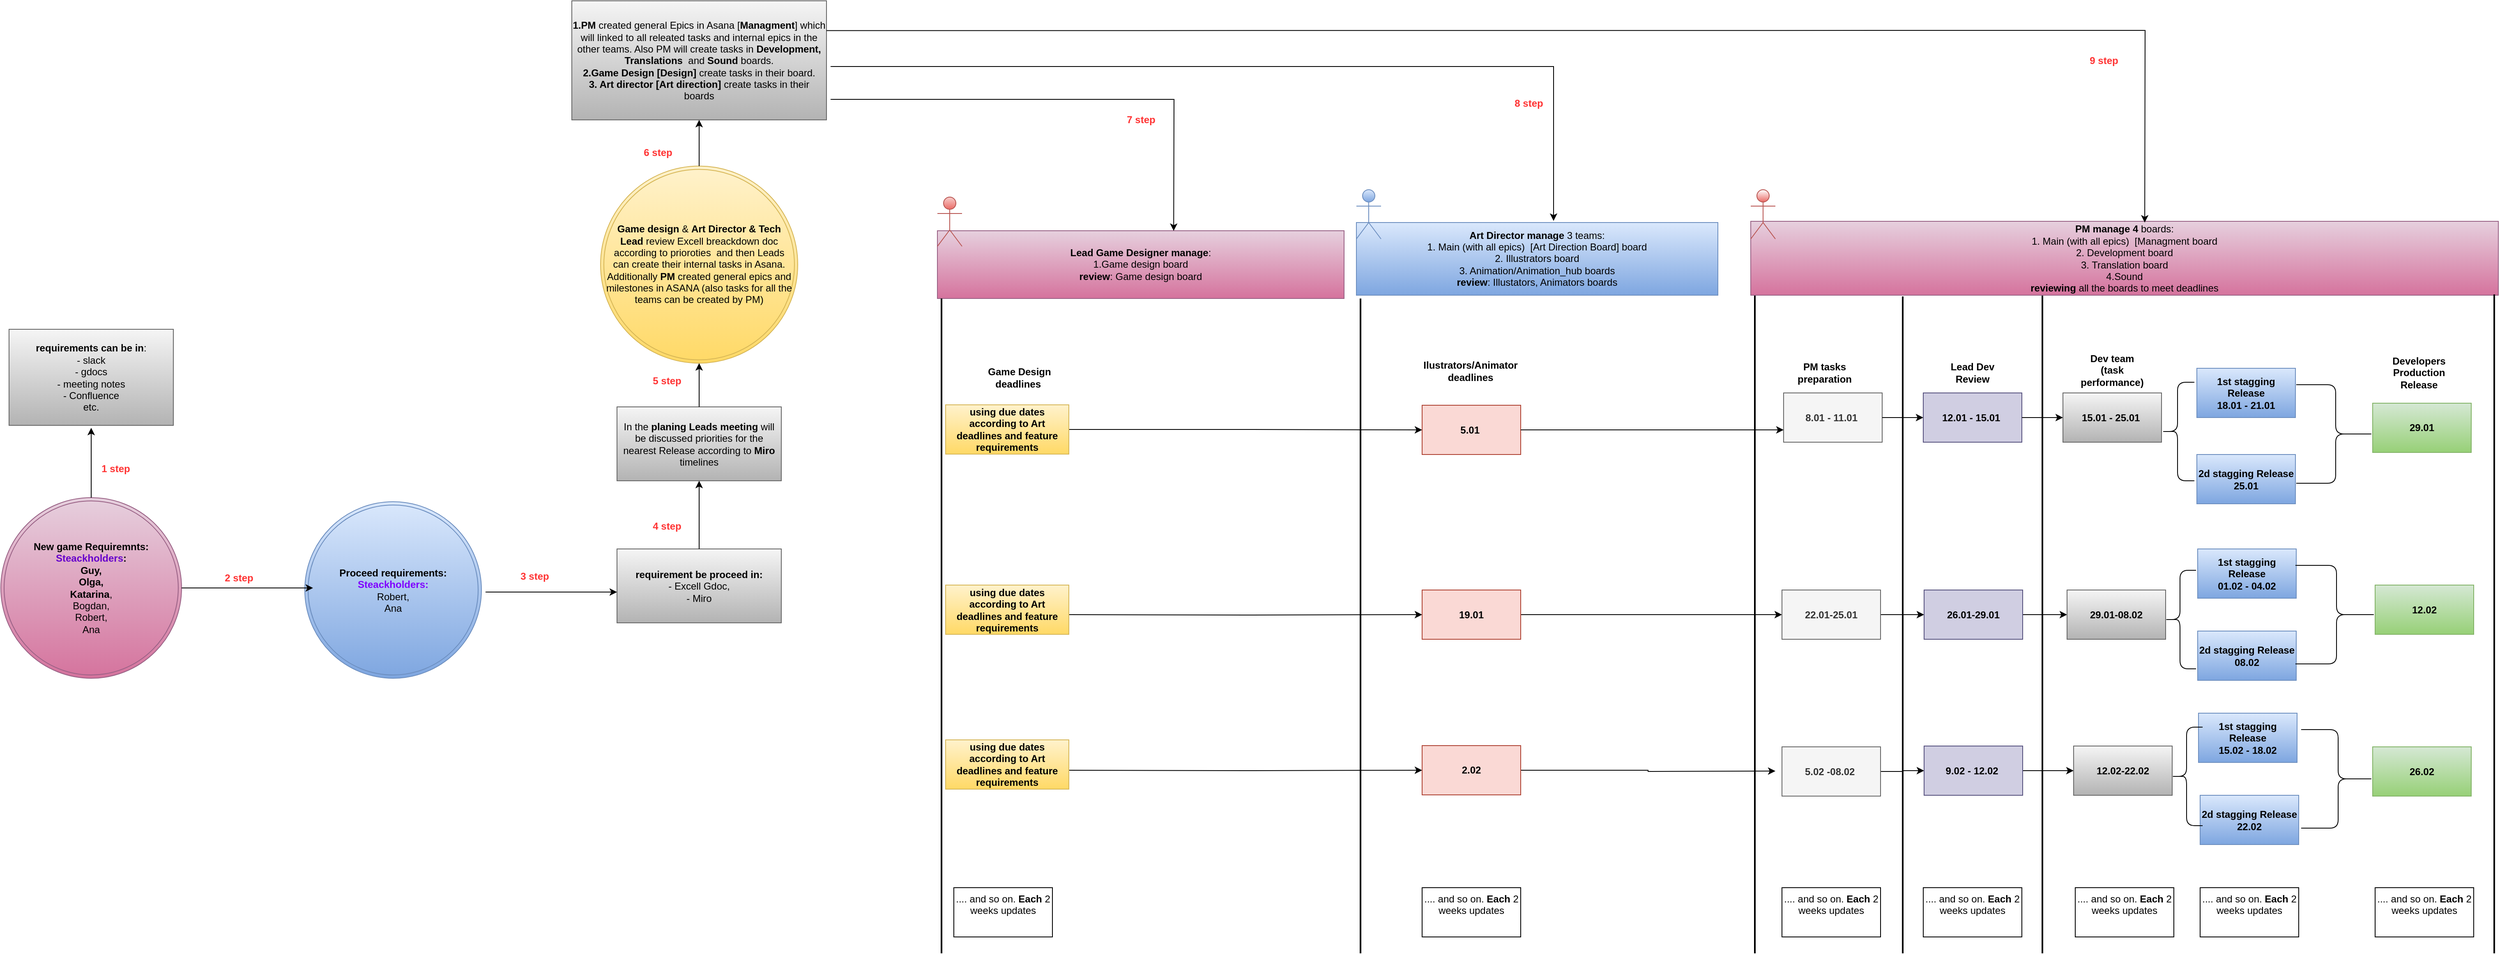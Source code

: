 <mxfile version="22.1.17" type="github">
  <diagram name="Page-1" id="NS8pDAE-hcMTIMihtxfz">
    <mxGraphModel dx="2131" dy="1613" grid="1" gridSize="10" guides="1" tooltips="1" connect="1" arrows="1" fold="1" page="1" pageScale="1" pageWidth="850" pageHeight="1100" math="0" shadow="0">
      <root>
        <mxCell id="0" />
        <mxCell id="1" parent="0" />
        <mxCell id="FQVQUkdtEuEJuuCxDMSS-1" value="5.01&amp;nbsp;" style="rounded=0;whiteSpace=wrap;html=1;fillColor=#fad9d5;strokeColor=#ae4132;fontStyle=1" parent="1" vertex="1">
          <mxGeometry x="920" y="-107.5" width="120" height="60" as="geometry" />
        </mxCell>
        <mxCell id="FQVQUkdtEuEJuuCxDMSS-2" value="29.01" style="rounded=0;whiteSpace=wrap;html=1;fillColor=#d5e8d4;strokeColor=#82b366;fontStyle=1;gradientColor=#97d077;" parent="1" vertex="1">
          <mxGeometry x="2077" y="-110" width="120" height="60" as="geometry" />
        </mxCell>
        <mxCell id="FQVQUkdtEuEJuuCxDMSS-3" value="&lt;b&gt;Ilustrators/Animator deadlines&lt;/b&gt;" style="text;html=1;strokeColor=none;fillColor=none;align=center;verticalAlign=middle;whiteSpace=wrap;rounded=0;" parent="1" vertex="1">
          <mxGeometry x="949" y="-164.5" width="60" height="30" as="geometry" />
        </mxCell>
        <mxCell id="FQVQUkdtEuEJuuCxDMSS-4" value="&lt;b&gt;Developers Production Release&lt;/b&gt;" style="text;html=1;strokeColor=none;fillColor=none;align=center;verticalAlign=middle;whiteSpace=wrap;rounded=0;" parent="1" vertex="1">
          <mxGeometry x="2081" y="-162.5" width="105" height="30" as="geometry" />
        </mxCell>
        <mxCell id="FQVQUkdtEuEJuuCxDMSS-47" value="" style="edgeStyle=orthogonalEdgeStyle;rounded=0;orthogonalLoop=1;jettySize=auto;html=1;" parent="1" source="FQVQUkdtEuEJuuCxDMSS-5" target="FQVQUkdtEuEJuuCxDMSS-21" edge="1">
          <mxGeometry relative="1" as="geometry" />
        </mxCell>
        <mxCell id="FQVQUkdtEuEJuuCxDMSS-5" value="19.01" style="rounded=0;whiteSpace=wrap;html=1;fillColor=#fad9d5;strokeColor=#ae4132;fontStyle=1" parent="1" vertex="1">
          <mxGeometry x="920" y="117.5" width="120" height="60" as="geometry" />
        </mxCell>
        <mxCell id="FQVQUkdtEuEJuuCxDMSS-6" value="12.02" style="rounded=0;whiteSpace=wrap;html=1;fillColor=#d5e8d4;strokeColor=#82b366;fontStyle=1;gradientColor=#97d077;" parent="1" vertex="1">
          <mxGeometry x="2080" y="111.5" width="120" height="60" as="geometry" />
        </mxCell>
        <mxCell id="FQVQUkdtEuEJuuCxDMSS-50" value="" style="edgeStyle=orthogonalEdgeStyle;rounded=0;orthogonalLoop=1;jettySize=auto;html=1;" parent="1" source="FQVQUkdtEuEJuuCxDMSS-7" edge="1">
          <mxGeometry relative="1" as="geometry">
            <mxPoint x="1350" y="338" as="targetPoint" />
          </mxGeometry>
        </mxCell>
        <mxCell id="FQVQUkdtEuEJuuCxDMSS-7" value="2.02" style="rounded=0;whiteSpace=wrap;html=1;fillColor=#fad9d5;strokeColor=#ae4132;fontStyle=1" parent="1" vertex="1">
          <mxGeometry x="920" y="307" width="120" height="60" as="geometry" />
        </mxCell>
        <mxCell id="FQVQUkdtEuEJuuCxDMSS-8" value="26.02" style="rounded=0;whiteSpace=wrap;html=1;fillColor=#d5e8d4;strokeColor=#82b366;fontStyle=1;gradientColor=#97d077;" parent="1" vertex="1">
          <mxGeometry x="2077" y="308.5" width="120" height="60" as="geometry" />
        </mxCell>
        <mxCell id="FQVQUkdtEuEJuuCxDMSS-10" value="&lt;b&gt;PM tasks preparation&lt;/b&gt;" style="text;html=1;strokeColor=none;fillColor=none;align=center;verticalAlign=middle;whiteSpace=wrap;rounded=0;" parent="1" vertex="1">
          <mxGeometry x="1380" y="-162.5" width="60" height="30" as="geometry" />
        </mxCell>
        <mxCell id="FQVQUkdtEuEJuuCxDMSS-11" value="8.01 - 11.01&amp;nbsp;" style="rounded=0;whiteSpace=wrap;html=1;fillColor=#f5f5f5;fontColor=#333333;strokeColor=#666666;fontStyle=1" parent="1" vertex="1">
          <mxGeometry x="1360" y="-122.5" width="120" height="60" as="geometry" />
        </mxCell>
        <mxCell id="FQVQUkdtEuEJuuCxDMSS-12" value="12.01 - 15.01&amp;nbsp;" style="rounded=0;whiteSpace=wrap;html=1;fillColor=#d0cee2;strokeColor=#56517e;fontStyle=1" parent="1" vertex="1">
          <mxGeometry x="1530" y="-122.5" width="120" height="60" as="geometry" />
        </mxCell>
        <mxCell id="FQVQUkdtEuEJuuCxDMSS-13" value="15.01 - 25.01&amp;nbsp;" style="rounded=0;whiteSpace=wrap;html=1;fillColor=#f5f5f5;gradientColor=#b3b3b3;strokeColor=#666666;fontStyle=1" parent="1" vertex="1">
          <mxGeometry x="1700" y="-122.5" width="120" height="60" as="geometry" />
        </mxCell>
        <mxCell id="FQVQUkdtEuEJuuCxDMSS-14" value="&lt;b&gt;Lead Dev Review&lt;/b&gt;" style="text;html=1;strokeColor=none;fillColor=none;align=center;verticalAlign=middle;whiteSpace=wrap;rounded=0;" parent="1" vertex="1">
          <mxGeometry x="1560" y="-162.5" width="60" height="30" as="geometry" />
        </mxCell>
        <mxCell id="FQVQUkdtEuEJuuCxDMSS-15" value="&lt;b&gt;Dev team (task performance)&lt;/b&gt;" style="text;html=1;strokeColor=none;fillColor=none;align=center;verticalAlign=middle;whiteSpace=wrap;rounded=0;" parent="1" vertex="1">
          <mxGeometry x="1730" y="-165.5" width="60" height="30" as="geometry" />
        </mxCell>
        <mxCell id="FQVQUkdtEuEJuuCxDMSS-16" value="1st stagging Release&lt;br&gt;18.01 - 21.01" style="rounded=0;whiteSpace=wrap;html=1;fillColor=#dae8fc;gradientColor=#7ea6e0;strokeColor=#6c8ebf;fontStyle=1" parent="1" vertex="1">
          <mxGeometry x="1863" y="-152.5" width="120" height="60" as="geometry" />
        </mxCell>
        <mxCell id="FQVQUkdtEuEJuuCxDMSS-17" value="2d stagging Release&lt;br&gt;25.01" style="rounded=0;whiteSpace=wrap;html=1;fillColor=#dae8fc;gradientColor=#7ea6e0;strokeColor=#6c8ebf;fontStyle=1" parent="1" vertex="1">
          <mxGeometry x="1863" y="-47.5" width="120" height="60" as="geometry" />
        </mxCell>
        <mxCell id="FQVQUkdtEuEJuuCxDMSS-20" value="" style="shape=curlyBracket;whiteSpace=wrap;html=1;rounded=1;flipH=1;labelPosition=right;verticalLabelPosition=middle;align=left;verticalAlign=middle;" parent="1" vertex="1">
          <mxGeometry x="1984" y="-132.5" width="96" height="120" as="geometry" />
        </mxCell>
        <mxCell id="FQVQUkdtEuEJuuCxDMSS-48" value="" style="edgeStyle=orthogonalEdgeStyle;rounded=0;orthogonalLoop=1;jettySize=auto;html=1;" parent="1" source="FQVQUkdtEuEJuuCxDMSS-21" target="FQVQUkdtEuEJuuCxDMSS-30" edge="1">
          <mxGeometry relative="1" as="geometry" />
        </mxCell>
        <mxCell id="FQVQUkdtEuEJuuCxDMSS-21" value="22.01-25.01" style="rounded=0;whiteSpace=wrap;html=1;fillColor=#f5f5f5;fontColor=#333333;strokeColor=#666666;fontStyle=1" parent="1" vertex="1">
          <mxGeometry x="1358" y="117.5" width="120" height="60" as="geometry" />
        </mxCell>
        <mxCell id="FQVQUkdtEuEJuuCxDMSS-24" value="" style="endArrow=classic;html=1;rounded=0;exitX=1;exitY=0.5;exitDx=0;exitDy=0;entryX=0;entryY=0.5;entryDx=0;entryDy=0;" parent="1" source="FQVQUkdtEuEJuuCxDMSS-11" target="FQVQUkdtEuEJuuCxDMSS-12" edge="1">
          <mxGeometry width="50" height="50" relative="1" as="geometry">
            <mxPoint x="1490" y="87.5" as="sourcePoint" />
            <mxPoint x="1540" y="37.5" as="targetPoint" />
          </mxGeometry>
        </mxCell>
        <mxCell id="FQVQUkdtEuEJuuCxDMSS-25" value="" style="endArrow=classic;html=1;rounded=0;exitX=1;exitY=0.5;exitDx=0;exitDy=0;entryX=0;entryY=0.5;entryDx=0;entryDy=0;" parent="1" source="FQVQUkdtEuEJuuCxDMSS-12" target="FQVQUkdtEuEJuuCxDMSS-13" edge="1">
          <mxGeometry width="50" height="50" relative="1" as="geometry">
            <mxPoint x="1670" y="27.5" as="sourcePoint" />
            <mxPoint x="1720" y="-22.5" as="targetPoint" />
          </mxGeometry>
        </mxCell>
        <mxCell id="FQVQUkdtEuEJuuCxDMSS-26" value="&lt;b&gt;Game design&lt;/b&gt;&amp;nbsp;&amp;amp; &lt;b&gt;Art Director &amp;amp; Tech Lead&amp;nbsp;&lt;/b&gt;review Excell breackdown doc according to prioroties&amp;nbsp; and then Leads can create their internal tasks in Asana. Additionally&amp;nbsp;&lt;b&gt;PM &lt;/b&gt;created general epics and milestones in ASANA (also tasks for all the teams can be created by PM)" style="ellipse;shape=doubleEllipse;whiteSpace=wrap;html=1;aspect=fixed;fillColor=#fff2cc;strokeColor=#d6b656;gradientColor=#ffd966;" parent="1" vertex="1">
          <mxGeometry x="-80" y="-398.75" width="240" height="240" as="geometry" />
        </mxCell>
        <mxCell id="FQVQUkdtEuEJuuCxDMSS-49" value="" style="edgeStyle=orthogonalEdgeStyle;rounded=0;orthogonalLoop=1;jettySize=auto;html=1;" parent="1" source="FQVQUkdtEuEJuuCxDMSS-30" target="FQVQUkdtEuEJuuCxDMSS-31" edge="1">
          <mxGeometry relative="1" as="geometry" />
        </mxCell>
        <mxCell id="FQVQUkdtEuEJuuCxDMSS-30" value="26.01-29.01" style="rounded=0;whiteSpace=wrap;html=1;fillColor=#d0cee2;strokeColor=#56517e;fontStyle=1" parent="1" vertex="1">
          <mxGeometry x="1531" y="117.5" width="120" height="60" as="geometry" />
        </mxCell>
        <mxCell id="FQVQUkdtEuEJuuCxDMSS-31" value="29.01-08.02" style="rounded=0;whiteSpace=wrap;html=1;fillColor=#f5f5f5;gradientColor=#b3b3b3;strokeColor=#666666;fontStyle=1" parent="1" vertex="1">
          <mxGeometry x="1705" y="117.5" width="120" height="60" as="geometry" />
        </mxCell>
        <mxCell id="FQVQUkdtEuEJuuCxDMSS-32" value="1st stagging Release&lt;br&gt;01.02 - 04.02" style="rounded=0;whiteSpace=wrap;html=1;fillColor=#dae8fc;gradientColor=#7ea6e0;strokeColor=#6c8ebf;fontStyle=1" parent="1" vertex="1">
          <mxGeometry x="1864" y="67.5" width="120" height="60" as="geometry" />
        </mxCell>
        <mxCell id="FQVQUkdtEuEJuuCxDMSS-34" value="2d stagging Release&lt;br&gt;08.02" style="rounded=0;whiteSpace=wrap;html=1;fillColor=#dae8fc;gradientColor=#7ea6e0;strokeColor=#6c8ebf;fontStyle=1" parent="1" vertex="1">
          <mxGeometry x="1864" y="167.5" width="120" height="60" as="geometry" />
        </mxCell>
        <mxCell id="FQVQUkdtEuEJuuCxDMSS-51" value="" style="edgeStyle=orthogonalEdgeStyle;rounded=0;orthogonalLoop=1;jettySize=auto;html=1;" parent="1" source="FQVQUkdtEuEJuuCxDMSS-35" target="FQVQUkdtEuEJuuCxDMSS-36" edge="1">
          <mxGeometry relative="1" as="geometry" />
        </mxCell>
        <mxCell id="FQVQUkdtEuEJuuCxDMSS-35" value="5.02 -08.02&amp;nbsp;" style="rounded=0;whiteSpace=wrap;html=1;fillColor=#f5f5f5;fontColor=#333333;strokeColor=#666666;fontStyle=1" parent="1" vertex="1">
          <mxGeometry x="1358" y="308.5" width="120" height="60" as="geometry" />
        </mxCell>
        <mxCell id="FQVQUkdtEuEJuuCxDMSS-52" value="" style="edgeStyle=orthogonalEdgeStyle;rounded=0;orthogonalLoop=1;jettySize=auto;html=1;" parent="1" source="FQVQUkdtEuEJuuCxDMSS-36" target="FQVQUkdtEuEJuuCxDMSS-37" edge="1">
          <mxGeometry relative="1" as="geometry" />
        </mxCell>
        <mxCell id="FQVQUkdtEuEJuuCxDMSS-36" value="9.02 - 12.02&amp;nbsp;" style="rounded=0;whiteSpace=wrap;html=1;fillColor=#d0cee2;strokeColor=#56517e;fontStyle=1" parent="1" vertex="1">
          <mxGeometry x="1531" y="307.5" width="120" height="60" as="geometry" />
        </mxCell>
        <mxCell id="FQVQUkdtEuEJuuCxDMSS-37" value="12.02-22.02" style="rounded=0;whiteSpace=wrap;html=1;fillColor=#f5f5f5;gradientColor=#b3b3b3;strokeColor=#666666;fontStyle=1" parent="1" vertex="1">
          <mxGeometry x="1713" y="307.5" width="120" height="60" as="geometry" />
        </mxCell>
        <mxCell id="FQVQUkdtEuEJuuCxDMSS-38" value="1st stagging Release&lt;br&gt;15.02 - 18.02" style="rounded=0;whiteSpace=wrap;html=1;fontStyle=1;fillColor=#dae8fc;gradientColor=#7ea6e0;strokeColor=#6c8ebf;" parent="1" vertex="1">
          <mxGeometry x="1865" y="267.5" width="120" height="60" as="geometry" />
        </mxCell>
        <mxCell id="FQVQUkdtEuEJuuCxDMSS-40" value="2d stagging Release&lt;br&gt;22.02" style="rounded=0;whiteSpace=wrap;html=1;fontStyle=1;fillColor=#dae8fc;gradientColor=#7ea6e0;strokeColor=#6c8ebf;" parent="1" vertex="1">
          <mxGeometry x="1867" y="367.5" width="120" height="60" as="geometry" />
        </mxCell>
        <mxCell id="FQVQUkdtEuEJuuCxDMSS-41" value="" style="shape=curlyBracket;whiteSpace=wrap;html=1;rounded=1;flipH=1;labelPosition=right;verticalLabelPosition=middle;align=left;verticalAlign=middle;" parent="1" vertex="1">
          <mxGeometry x="1983" y="87.5" width="100" height="120" as="geometry" />
        </mxCell>
        <mxCell id="FQVQUkdtEuEJuuCxDMSS-42" value="" style="shape=curlyBracket;whiteSpace=wrap;html=1;rounded=1;flipH=1;labelPosition=right;verticalLabelPosition=middle;align=left;verticalAlign=middle;" parent="1" vertex="1">
          <mxGeometry x="1990" y="287.5" width="90" height="120" as="geometry" />
        </mxCell>
        <mxCell id="FQVQUkdtEuEJuuCxDMSS-53" value="" style="shape=curlyBracket;whiteSpace=wrap;html=1;rounded=1;labelPosition=left;verticalLabelPosition=middle;align=right;verticalAlign=middle;" parent="1" vertex="1">
          <mxGeometry x="1823" y="93.5" width="39" height="120" as="geometry" />
        </mxCell>
        <mxCell id="FQVQUkdtEuEJuuCxDMSS-55" value="" style="shape=curlyBracket;whiteSpace=wrap;html=1;rounded=1;labelPosition=left;verticalLabelPosition=middle;align=right;verticalAlign=middle;" parent="1" vertex="1">
          <mxGeometry x="1819" y="-135.5" width="41" height="120" as="geometry" />
        </mxCell>
        <mxCell id="FQVQUkdtEuEJuuCxDMSS-57" value="" style="line;strokeWidth=2;direction=south;html=1;" parent="1" vertex="1">
          <mxGeometry x="840" y="-237.5" width="10" height="797.5" as="geometry" />
        </mxCell>
        <mxCell id="FQVQUkdtEuEJuuCxDMSS-58" value="" style="line;strokeWidth=2;direction=south;html=1;" parent="1" vertex="1">
          <mxGeometry x="1320" y="-247.5" width="10" height="807.5" as="geometry" />
        </mxCell>
        <mxCell id="FQVQUkdtEuEJuuCxDMSS-59" value="" style="line;strokeWidth=2;direction=south;html=1;" parent="1" vertex="1">
          <mxGeometry x="1500" y="-240" width="10" height="800" as="geometry" />
        </mxCell>
        <mxCell id="FQVQUkdtEuEJuuCxDMSS-60" value="" style="line;strokeWidth=2;direction=south;html=1;" parent="1" vertex="1">
          <mxGeometry x="1670" y="-250" width="10" height="810" as="geometry" />
        </mxCell>
        <mxCell id="FQVQUkdtEuEJuuCxDMSS-61" value="" style="shape=curlyBracket;whiteSpace=wrap;html=1;rounded=1;labelPosition=left;verticalLabelPosition=middle;align=right;verticalAlign=middle;" parent="1" vertex="1">
          <mxGeometry x="1831" y="284.5" width="39" height="120" as="geometry" />
        </mxCell>
        <mxCell id="KHOT-lx1iBEE0z3jemg4-2" value="&lt;b&gt;New game Requiremnts:&lt;/b&gt;&lt;br&gt;&lt;b style=&quot;&quot;&gt;&lt;font color=&quot;#6600cc&quot;&gt;Steackholders&lt;/font&gt;&lt;/b&gt;&lt;b&gt;:&lt;/b&gt;&lt;br&gt;&lt;b&gt;Guy,&lt;br&gt;Olga,&lt;br&gt;Katarina&lt;/b&gt;,&lt;br&gt;Bogdan,&lt;br&gt;Robert,&lt;br&gt;Ana" style="ellipse;shape=doubleEllipse;whiteSpace=wrap;html=1;aspect=fixed;fillColor=#e6d0de;strokeColor=#996185;gradientColor=#d5739d;" vertex="1" parent="1">
          <mxGeometry x="-810" y="5" width="220" height="220" as="geometry" />
        </mxCell>
        <mxCell id="KHOT-lx1iBEE0z3jemg4-3" value="&lt;b&gt;Proceed requirements:&lt;/b&gt;&lt;br&gt;&lt;font style=&quot;font-weight: bold;&quot; color=&quot;#7f00ff&quot;&gt;Steackholders:&lt;br&gt;&lt;/font&gt;Robert,&lt;br&gt;Ana" style="ellipse;shape=doubleEllipse;whiteSpace=wrap;html=1;aspect=fixed;fillColor=#dae8fc;strokeColor=#6c8ebf;gradientColor=#7ea6e0;" vertex="1" parent="1">
          <mxGeometry x="-440" y="10" width="215" height="215" as="geometry" />
        </mxCell>
        <mxCell id="KHOT-lx1iBEE0z3jemg4-4" value="" style="endArrow=classic;html=1;rounded=0;exitX=0.5;exitY=0;exitDx=0;exitDy=0;" edge="1" parent="1" source="KHOT-lx1iBEE0z3jemg4-2">
          <mxGeometry width="50" height="50" relative="1" as="geometry">
            <mxPoint x="-670" y="-50" as="sourcePoint" />
            <mxPoint x="-700" y="-80" as="targetPoint" />
          </mxGeometry>
        </mxCell>
        <mxCell id="KHOT-lx1iBEE0z3jemg4-5" value="&lt;b&gt;requirements can be in&lt;/b&gt;:&lt;br&gt;- slack&lt;br&gt;- gdocs&lt;br&gt;- meeting notes&lt;br&gt;- Confluence&lt;br&gt;etc." style="rounded=0;whiteSpace=wrap;html=1;fillColor=#f5f5f5;gradientColor=#b3b3b3;strokeColor=#666666;" vertex="1" parent="1">
          <mxGeometry x="-800" y="-200" width="200" height="117" as="geometry" />
        </mxCell>
        <mxCell id="KHOT-lx1iBEE0z3jemg4-6" value="&lt;b&gt;requirement be proceed in:&lt;/b&gt;&lt;br&gt;- Excell Gdoc,&lt;br&gt;- Miro" style="rounded=0;whiteSpace=wrap;html=1;fillColor=#f5f5f5;gradientColor=#b3b3b3;strokeColor=#666666;" vertex="1" parent="1">
          <mxGeometry x="-60" y="67.5" width="200" height="90" as="geometry" />
        </mxCell>
        <mxCell id="KHOT-lx1iBEE0z3jemg4-8" value="" style="endArrow=classic;html=1;rounded=0;exitX=1;exitY=0.5;exitDx=0;exitDy=0;" edge="1" parent="1" source="KHOT-lx1iBEE0z3jemg4-2">
          <mxGeometry width="50" height="50" relative="1" as="geometry">
            <mxPoint x="-530" y="160" as="sourcePoint" />
            <mxPoint x="-430" y="115" as="targetPoint" />
          </mxGeometry>
        </mxCell>
        <mxCell id="KHOT-lx1iBEE0z3jemg4-9" value="&lt;b&gt;&lt;font color=&quot;#ff3333&quot;&gt;1 step&lt;/font&gt;&lt;/b&gt;" style="text;html=1;strokeColor=none;fillColor=none;align=center;verticalAlign=middle;whiteSpace=wrap;rounded=0;" vertex="1" parent="1">
          <mxGeometry x="-700" y="-45" width="60" height="30" as="geometry" />
        </mxCell>
        <mxCell id="KHOT-lx1iBEE0z3jemg4-10" value="&lt;b&gt;&lt;font color=&quot;#ff3333&quot;&gt;2 step&lt;/font&gt;&lt;/b&gt;" style="text;html=1;strokeColor=none;fillColor=none;align=center;verticalAlign=middle;whiteSpace=wrap;rounded=0;" vertex="1" parent="1">
          <mxGeometry x="-550" y="87.5" width="60" height="30" as="geometry" />
        </mxCell>
        <mxCell id="KHOT-lx1iBEE0z3jemg4-11" value="&lt;b&gt;&lt;font color=&quot;#ff3333&quot;&gt;3 step&lt;/font&gt;&lt;/b&gt;" style="text;html=1;strokeColor=none;fillColor=none;align=center;verticalAlign=middle;whiteSpace=wrap;rounded=0;" vertex="1" parent="1">
          <mxGeometry x="-190" y="85.5" width="60" height="30" as="geometry" />
        </mxCell>
        <mxCell id="KHOT-lx1iBEE0z3jemg4-13" value="&lt;b&gt;&lt;font color=&quot;#ff3333&quot;&gt;4 step&lt;/font&gt;&lt;/b&gt;" style="text;html=1;strokeColor=none;fillColor=none;align=center;verticalAlign=middle;whiteSpace=wrap;rounded=0;" vertex="1" parent="1">
          <mxGeometry x="-29" y="25" width="60" height="30" as="geometry" />
        </mxCell>
        <mxCell id="KHOT-lx1iBEE0z3jemg4-14" value="&lt;b&gt;1.PM &lt;/b&gt;created general Epics in Asana [&lt;b&gt;Managment&lt;/b&gt;] which will linked to all releated tasks and internal epics in the other teams. Also PM will create tasks in &lt;b&gt;Development, Translations&amp;nbsp;&amp;nbsp;&lt;/b&gt;and &lt;b&gt;Sound &lt;/b&gt;boards.&lt;br&gt;&lt;b&gt;2.Game Design [Design]&amp;nbsp;&lt;/b&gt;create tasks in their board.&lt;br&gt;&lt;b&gt;3. Art director&amp;nbsp;[Art direction]&lt;/b&gt; create tasks in their boards" style="rounded=0;whiteSpace=wrap;html=1;fillColor=#f5f5f5;gradientColor=#b3b3b3;strokeColor=#666666;" vertex="1" parent="1">
          <mxGeometry x="-115" y="-600" width="310" height="145" as="geometry" />
        </mxCell>
        <mxCell id="KHOT-lx1iBEE0z3jemg4-16" value="&lt;b&gt;&lt;font color=&quot;#ff3333&quot;&gt;5 step&lt;/font&gt;&lt;/b&gt;" style="text;html=1;strokeColor=none;fillColor=none;align=center;verticalAlign=middle;whiteSpace=wrap;rounded=0;" vertex="1" parent="1">
          <mxGeometry x="-29" y="-152.5" width="60" height="30" as="geometry" />
        </mxCell>
        <mxCell id="KHOT-lx1iBEE0z3jemg4-17" value="&lt;b&gt;Lead Game Designer manage&lt;/b&gt;:&lt;br&gt;1.Game design board&lt;br&gt;&lt;b&gt;review&lt;/b&gt;: Game design board&lt;br&gt;" style="rounded=0;whiteSpace=wrap;html=1;fillColor=#e6d0de;gradientColor=#d5739d;strokeColor=#996185;" vertex="1" parent="1">
          <mxGeometry x="330" y="-320" width="495" height="82.5" as="geometry" />
        </mxCell>
        <mxCell id="KHOT-lx1iBEE0z3jemg4-20" value="&lt;b&gt;Art Director manage&amp;nbsp;&lt;/b&gt;3 teams:&lt;br&gt;1. Main (with all epics)&amp;nbsp; [Art Direction Board] board&lt;br&gt;2. Illustrators board&lt;br&gt;3. Animation/Animation_hub boards&lt;br&gt;&lt;b&gt;review&lt;/b&gt;: Illustators, Animators boards&lt;br&gt;" style="rounded=0;whiteSpace=wrap;html=1;fillColor=#dae8fc;gradientColor=#7ea6e0;strokeColor=#6c8ebf;" vertex="1" parent="1">
          <mxGeometry x="840" y="-330" width="440" height="88.5" as="geometry" />
        </mxCell>
        <mxCell id="KHOT-lx1iBEE0z3jemg4-21" value="&lt;b&gt;PM manage 4&lt;/b&gt;&amp;nbsp;boards:&lt;br&gt;1. Main (with all epics)&amp;nbsp; [Managment board&lt;br&gt;2. Development board&lt;br&gt;3. Translation board&lt;br&gt;4.Sound&lt;br&gt;&lt;b&gt;reviewing&amp;nbsp;&lt;/b&gt;all the boards to meet deadlines" style="rounded=0;whiteSpace=wrap;html=1;fillColor=#e6d0de;gradientColor=#d5739d;strokeColor=#996185;" vertex="1" parent="1">
          <mxGeometry x="1320" y="-331.5" width="910" height="90" as="geometry" />
        </mxCell>
        <mxCell id="KHOT-lx1iBEE0z3jemg4-22" value="Actor" style="shape=umlActor;verticalLabelPosition=bottom;verticalAlign=top;html=1;outlineConnect=0;labelBackgroundColor=none;fillColor=default;gradientColor=#ea6b66;strokeColor=#b85450;noLabel=1;" vertex="1" parent="1">
          <mxGeometry x="1320" y="-370" width="30" height="60" as="geometry" />
        </mxCell>
        <mxCell id="KHOT-lx1iBEE0z3jemg4-23" value="Actor" style="shape=umlActor;verticalLabelPosition=bottom;verticalAlign=top;html=1;outlineConnect=0;fillColor=#f8cecc;gradientColor=#ea6b66;strokeColor=#b85450;noLabel=1;" vertex="1" parent="1">
          <mxGeometry x="330" y="-361" width="30" height="60" as="geometry" />
        </mxCell>
        <mxCell id="KHOT-lx1iBEE0z3jemg4-24" value="Actor" style="shape=umlActor;verticalLabelPosition=bottom;verticalAlign=top;html=1;outlineConnect=0;fillColor=#dae8fc;gradientColor=#7ea6e0;strokeColor=#6c8ebf;noLabel=1;" vertex="1" parent="1">
          <mxGeometry x="840" y="-370" width="30" height="60" as="geometry" />
        </mxCell>
        <mxCell id="KHOT-lx1iBEE0z3jemg4-35" style="edgeStyle=orthogonalEdgeStyle;rounded=0;orthogonalLoop=1;jettySize=auto;html=1;entryX=0;entryY=0.5;entryDx=0;entryDy=0;fontFamily=Helvetica;fontSize=12;fontColor=default;" edge="1" parent="1" source="KHOT-lx1iBEE0z3jemg4-28" target="FQVQUkdtEuEJuuCxDMSS-1">
          <mxGeometry relative="1" as="geometry" />
        </mxCell>
        <mxCell id="KHOT-lx1iBEE0z3jemg4-28" value="using due dates according to Art deadlines and feature requirements" style="rounded=0;whiteSpace=wrap;html=1;fillColor=#fff2cc;strokeColor=#d6b656;fontStyle=1;gradientColor=#ffd966;" vertex="1" parent="1">
          <mxGeometry x="340" y="-108" width="150" height="60" as="geometry" />
        </mxCell>
        <mxCell id="KHOT-lx1iBEE0z3jemg4-29" value="&lt;b&gt;Game Design deadlines&amp;nbsp;&lt;/b&gt;" style="text;html=1;strokeColor=none;fillColor=none;align=center;verticalAlign=middle;whiteSpace=wrap;rounded=0;" vertex="1" parent="1">
          <mxGeometry x="360" y="-156.5" width="140" height="30" as="geometry" />
        </mxCell>
        <mxCell id="KHOT-lx1iBEE0z3jemg4-37" style="edgeStyle=orthogonalEdgeStyle;rounded=0;orthogonalLoop=1;jettySize=auto;html=1;fontFamily=Helvetica;fontSize=12;fontColor=default;" edge="1" parent="1" target="FQVQUkdtEuEJuuCxDMSS-5">
          <mxGeometry relative="1" as="geometry">
            <mxPoint x="490" y="147.5" as="sourcePoint" />
            <mxPoint x="540" y="158" as="targetPoint" />
          </mxGeometry>
        </mxCell>
        <mxCell id="KHOT-lx1iBEE0z3jemg4-40" style="edgeStyle=orthogonalEdgeStyle;rounded=0;orthogonalLoop=1;jettySize=auto;html=1;exitX=1;exitY=0.5;exitDx=0;exitDy=0;fontFamily=Helvetica;fontSize=12;fontColor=default;entryX=0;entryY=0.5;entryDx=0;entryDy=0;" edge="1" parent="1" target="FQVQUkdtEuEJuuCxDMSS-7">
          <mxGeometry relative="1" as="geometry">
            <mxPoint x="490" y="337" as="sourcePoint" />
            <mxPoint x="530" y="346.0" as="targetPoint" />
          </mxGeometry>
        </mxCell>
        <mxCell id="KHOT-lx1iBEE0z3jemg4-32" value="" style="line;strokeWidth=2;direction=south;html=1;" vertex="1" parent="1">
          <mxGeometry x="330" y="-237.5" width="10" height="797.5" as="geometry" />
        </mxCell>
        <mxCell id="KHOT-lx1iBEE0z3jemg4-43" value="" style="endArrow=classic;html=1;rounded=0;fontFamily=Helvetica;fontSize=12;fontColor=default;exitX=1;exitY=0.5;exitDx=0;exitDy=0;entryX=0;entryY=0.75;entryDx=0;entryDy=0;" edge="1" parent="1" source="FQVQUkdtEuEJuuCxDMSS-1" target="FQVQUkdtEuEJuuCxDMSS-11">
          <mxGeometry width="50" height="50" relative="1" as="geometry">
            <mxPoint x="1070" y="60" as="sourcePoint" />
            <mxPoint x="1120" y="10" as="targetPoint" />
          </mxGeometry>
        </mxCell>
        <mxCell id="KHOT-lx1iBEE0z3jemg4-44" style="edgeStyle=orthogonalEdgeStyle;rounded=0;orthogonalLoop=1;jettySize=auto;html=1;exitX=0.5;exitY=1;exitDx=0;exitDy=0;fontFamily=Helvetica;fontSize=12;fontColor=default;" edge="1" parent="1" source="KHOT-lx1iBEE0z3jemg4-20" target="KHOT-lx1iBEE0z3jemg4-20">
          <mxGeometry relative="1" as="geometry" />
        </mxCell>
        <mxCell id="KHOT-lx1iBEE0z3jemg4-50" value="&lt;b&gt;&lt;font color=&quot;#ff3333&quot;&gt;6 step&lt;/font&gt;&lt;/b&gt;" style="text;html=1;strokeColor=none;fillColor=none;align=center;verticalAlign=middle;whiteSpace=wrap;rounded=0;" vertex="1" parent="1">
          <mxGeometry x="-40" y="-430" width="60" height="30" as="geometry" />
        </mxCell>
        <mxCell id="KHOT-lx1iBEE0z3jemg4-51" value="&lt;b&gt;&lt;font color=&quot;#ff3333&quot;&gt;7 step&lt;/font&gt;&lt;/b&gt;" style="text;html=1;strokeColor=none;fillColor=none;align=center;verticalAlign=middle;whiteSpace=wrap;rounded=0;" vertex="1" parent="1">
          <mxGeometry x="547.5" y="-470" width="60" height="30" as="geometry" />
        </mxCell>
        <mxCell id="KHOT-lx1iBEE0z3jemg4-55" value="using due dates according to Art deadlines and feature requirements" style="rounded=0;whiteSpace=wrap;html=1;fillColor=#fff2cc;strokeColor=#d6b656;fontStyle=1;gradientColor=#ffd966;" vertex="1" parent="1">
          <mxGeometry x="340" y="111.5" width="150" height="60" as="geometry" />
        </mxCell>
        <mxCell id="KHOT-lx1iBEE0z3jemg4-56" value="using due dates according to Art deadlines and feature requirements" style="rounded=0;whiteSpace=wrap;html=1;fillColor=#fff2cc;strokeColor=#d6b656;fontStyle=1;gradientColor=#ffd966;" vertex="1" parent="1">
          <mxGeometry x="340" y="300" width="150" height="60" as="geometry" />
        </mxCell>
        <mxCell id="KHOT-lx1iBEE0z3jemg4-57" value=".... and so on.&amp;nbsp;&lt;b style=&quot;border-color: var(--border-color);&quot;&gt;Each&amp;nbsp;&lt;/b&gt;2 weeks updates" style="rounded=0;whiteSpace=wrap;html=1;labelBackgroundColor=none;strokeColor=default;align=center;verticalAlign=top;fontFamily=Helvetica;fontSize=12;fontColor=default;fillColor=default;" vertex="1" parent="1">
          <mxGeometry x="350" y="480" width="120" height="60" as="geometry" />
        </mxCell>
        <mxCell id="KHOT-lx1iBEE0z3jemg4-58" value=".... and so on.&amp;nbsp;&lt;b style=&quot;border-color: var(--border-color);&quot;&gt;Each&amp;nbsp;&lt;/b&gt;2 weeks updates" style="rounded=0;whiteSpace=wrap;html=1;labelBackgroundColor=none;strokeColor=default;align=center;verticalAlign=top;fontFamily=Helvetica;fontSize=12;fontColor=default;fillColor=default;" vertex="1" parent="1">
          <mxGeometry x="920" y="480" width="120" height="60" as="geometry" />
        </mxCell>
        <mxCell id="KHOT-lx1iBEE0z3jemg4-59" value=".... and so on.&amp;nbsp;&lt;b style=&quot;border-color: var(--border-color);&quot;&gt;Each&amp;nbsp;&lt;/b&gt;2 weeks updates" style="rounded=0;whiteSpace=wrap;html=1;labelBackgroundColor=none;strokeColor=default;align=center;verticalAlign=top;fontFamily=Helvetica;fontSize=12;fontColor=default;fillColor=default;" vertex="1" parent="1">
          <mxGeometry x="1358" y="480" width="120" height="60" as="geometry" />
        </mxCell>
        <mxCell id="KHOT-lx1iBEE0z3jemg4-60" value=".... and so on.&amp;nbsp;&lt;b style=&quot;border-color: var(--border-color);&quot;&gt;Each&amp;nbsp;&lt;/b&gt;2 weeks updates" style="rounded=0;whiteSpace=wrap;html=1;labelBackgroundColor=none;strokeColor=default;align=center;verticalAlign=top;fontFamily=Helvetica;fontSize=12;fontColor=default;fillColor=default;" vertex="1" parent="1">
          <mxGeometry x="1530" y="480" width="120" height="60" as="geometry" />
        </mxCell>
        <mxCell id="KHOT-lx1iBEE0z3jemg4-61" value=".... and so on.&amp;nbsp;&lt;b style=&quot;border-color: var(--border-color);&quot;&gt;Each&amp;nbsp;&lt;/b&gt;2 weeks updates" style="rounded=0;whiteSpace=wrap;html=1;labelBackgroundColor=none;strokeColor=default;align=center;verticalAlign=top;fontFamily=Helvetica;fontSize=12;fontColor=default;fillColor=default;" vertex="1" parent="1">
          <mxGeometry x="1715" y="480" width="120" height="60" as="geometry" />
        </mxCell>
        <mxCell id="KHOT-lx1iBEE0z3jemg4-62" value=".... and so on. &lt;b&gt;Each &lt;/b&gt;2 weeks updates" style="rounded=0;whiteSpace=wrap;html=1;labelBackgroundColor=none;strokeColor=default;align=center;verticalAlign=top;fontFamily=Helvetica;fontSize=12;fontColor=default;fillColor=default;" vertex="1" parent="1">
          <mxGeometry x="2080" y="480" width="120" height="60" as="geometry" />
        </mxCell>
        <mxCell id="KHOT-lx1iBEE0z3jemg4-63" value="" style="line;strokeWidth=2;direction=south;html=1;" vertex="1" parent="1">
          <mxGeometry x="2220" y="-242.5" width="10" height="802.5" as="geometry" />
        </mxCell>
        <mxCell id="KHOT-lx1iBEE0z3jemg4-64" value=".... and so on. &lt;b&gt;Each &lt;/b&gt;2 weeks updates" style="rounded=0;whiteSpace=wrap;html=1;labelBackgroundColor=none;strokeColor=default;align=center;verticalAlign=top;fontFamily=Helvetica;fontSize=12;fontColor=default;fillColor=default;" vertex="1" parent="1">
          <mxGeometry x="1867" y="480" width="120" height="60" as="geometry" />
        </mxCell>
        <mxCell id="KHOT-lx1iBEE0z3jemg4-66" value="In the &lt;b&gt;planing Leads meeting&lt;/b&gt; will be discussed priorities for the nearest Release according&amp;nbsp;to &lt;b&gt;Miro &lt;/b&gt;timelines" style="rounded=0;whiteSpace=wrap;html=1;fillColor=#f5f5f5;gradientColor=#b3b3b3;strokeColor=#666666;" vertex="1" parent="1">
          <mxGeometry x="-60" y="-105.5" width="200" height="90" as="geometry" />
        </mxCell>
        <mxCell id="KHOT-lx1iBEE0z3jemg4-70" value="&lt;b&gt;&lt;font color=&quot;#ff3333&quot;&gt;8 step&lt;/font&gt;&lt;/b&gt;" style="text;html=1;strokeColor=none;fillColor=none;align=center;verticalAlign=middle;whiteSpace=wrap;rounded=0;fontSize=12;fontFamily=Helvetica;fontColor=default;" vertex="1" parent="1">
          <mxGeometry x="1020" y="-490" width="60" height="30" as="geometry" />
        </mxCell>
        <mxCell id="KHOT-lx1iBEE0z3jemg4-76" value="" style="endArrow=classic;html=1;rounded=0;fontFamily=Helvetica;fontSize=12;fontColor=default;" edge="1" parent="1">
          <mxGeometry width="50" height="50" relative="1" as="geometry">
            <mxPoint x="-220" y="120" as="sourcePoint" />
            <mxPoint x="-60" y="120" as="targetPoint" />
          </mxGeometry>
        </mxCell>
        <mxCell id="KHOT-lx1iBEE0z3jemg4-78" value="" style="endArrow=classic;html=1;rounded=0;fontFamily=Helvetica;fontSize=12;fontColor=default;exitX=0.5;exitY=0;exitDx=0;exitDy=0;entryX=0.5;entryY=1;entryDx=0;entryDy=0;" edge="1" parent="1" source="KHOT-lx1iBEE0z3jemg4-6" target="KHOT-lx1iBEE0z3jemg4-66">
          <mxGeometry width="50" height="50" relative="1" as="geometry">
            <mxPoint x="140" y="-110" as="sourcePoint" />
            <mxPoint x="190" y="-160" as="targetPoint" />
          </mxGeometry>
        </mxCell>
        <mxCell id="KHOT-lx1iBEE0z3jemg4-79" value="" style="endArrow=classic;html=1;rounded=0;fontFamily=Helvetica;fontSize=12;fontColor=default;exitX=0.5;exitY=0;exitDx=0;exitDy=0;entryX=0.5;entryY=1;entryDx=0;entryDy=0;" edge="1" parent="1" source="KHOT-lx1iBEE0z3jemg4-66" target="FQVQUkdtEuEJuuCxDMSS-26">
          <mxGeometry width="50" height="50" relative="1" as="geometry">
            <mxPoint x="110" y="-120" as="sourcePoint" />
            <mxPoint x="160" y="-170" as="targetPoint" />
          </mxGeometry>
        </mxCell>
        <mxCell id="KHOT-lx1iBEE0z3jemg4-80" value="" style="endArrow=classic;html=1;rounded=0;fontFamily=Helvetica;fontSize=12;fontColor=default;exitX=0.5;exitY=0;exitDx=0;exitDy=0;entryX=0.5;entryY=1;entryDx=0;entryDy=0;" edge="1" parent="1" source="FQVQUkdtEuEJuuCxDMSS-26" target="KHOT-lx1iBEE0z3jemg4-14">
          <mxGeometry width="50" height="50" relative="1" as="geometry">
            <mxPoint x="190" y="-330" as="sourcePoint" />
            <mxPoint x="60" y="-440" as="targetPoint" />
          </mxGeometry>
        </mxCell>
        <mxCell id="KHOT-lx1iBEE0z3jemg4-81" value="" style="endArrow=classic;html=1;rounded=0;fontFamily=Helvetica;fontSize=12;fontColor=default;entryX=0.581;entryY=0.002;entryDx=0;entryDy=0;entryPerimeter=0;" edge="1" parent="1" target="KHOT-lx1iBEE0z3jemg4-17">
          <mxGeometry width="50" height="50" relative="1" as="geometry">
            <mxPoint x="200" y="-480" as="sourcePoint" />
            <mxPoint x="590" y="-480" as="targetPoint" />
            <Array as="points">
              <mxPoint x="618" y="-480" />
            </Array>
          </mxGeometry>
        </mxCell>
        <mxCell id="KHOT-lx1iBEE0z3jemg4-82" value="" style="endArrow=classic;html=1;rounded=0;fontFamily=Helvetica;fontSize=12;fontColor=default;" edge="1" parent="1">
          <mxGeometry width="50" height="50" relative="1" as="geometry">
            <mxPoint x="200" y="-520" as="sourcePoint" />
            <mxPoint x="1080" y="-332" as="targetPoint" />
            <Array as="points">
              <mxPoint x="1080" y="-520" />
            </Array>
          </mxGeometry>
        </mxCell>
        <mxCell id="KHOT-lx1iBEE0z3jemg4-83" value="" style="endArrow=classic;html=1;rounded=0;fontFamily=Helvetica;fontSize=12;fontColor=default;exitX=1;exitY=0.25;exitDx=0;exitDy=0;entryX=0.527;entryY=0.017;entryDx=0;entryDy=0;entryPerimeter=0;" edge="1" parent="1" source="KHOT-lx1iBEE0z3jemg4-14" target="KHOT-lx1iBEE0z3jemg4-21">
          <mxGeometry width="50" height="50" relative="1" as="geometry">
            <mxPoint x="425" y="-573.75" as="sourcePoint" />
            <mxPoint x="1200" y="-600" as="targetPoint" />
            <Array as="points">
              <mxPoint x="1800" y="-564" />
            </Array>
          </mxGeometry>
        </mxCell>
        <mxCell id="KHOT-lx1iBEE0z3jemg4-84" value="&lt;b&gt;&lt;font color=&quot;#ff3333&quot;&gt;9 step&lt;/font&gt;&lt;/b&gt;" style="text;html=1;strokeColor=none;fillColor=none;align=center;verticalAlign=middle;whiteSpace=wrap;rounded=0;fontSize=12;fontFamily=Helvetica;fontColor=default;" vertex="1" parent="1">
          <mxGeometry x="1720" y="-542.5" width="60" height="30" as="geometry" />
        </mxCell>
      </root>
    </mxGraphModel>
  </diagram>
</mxfile>
